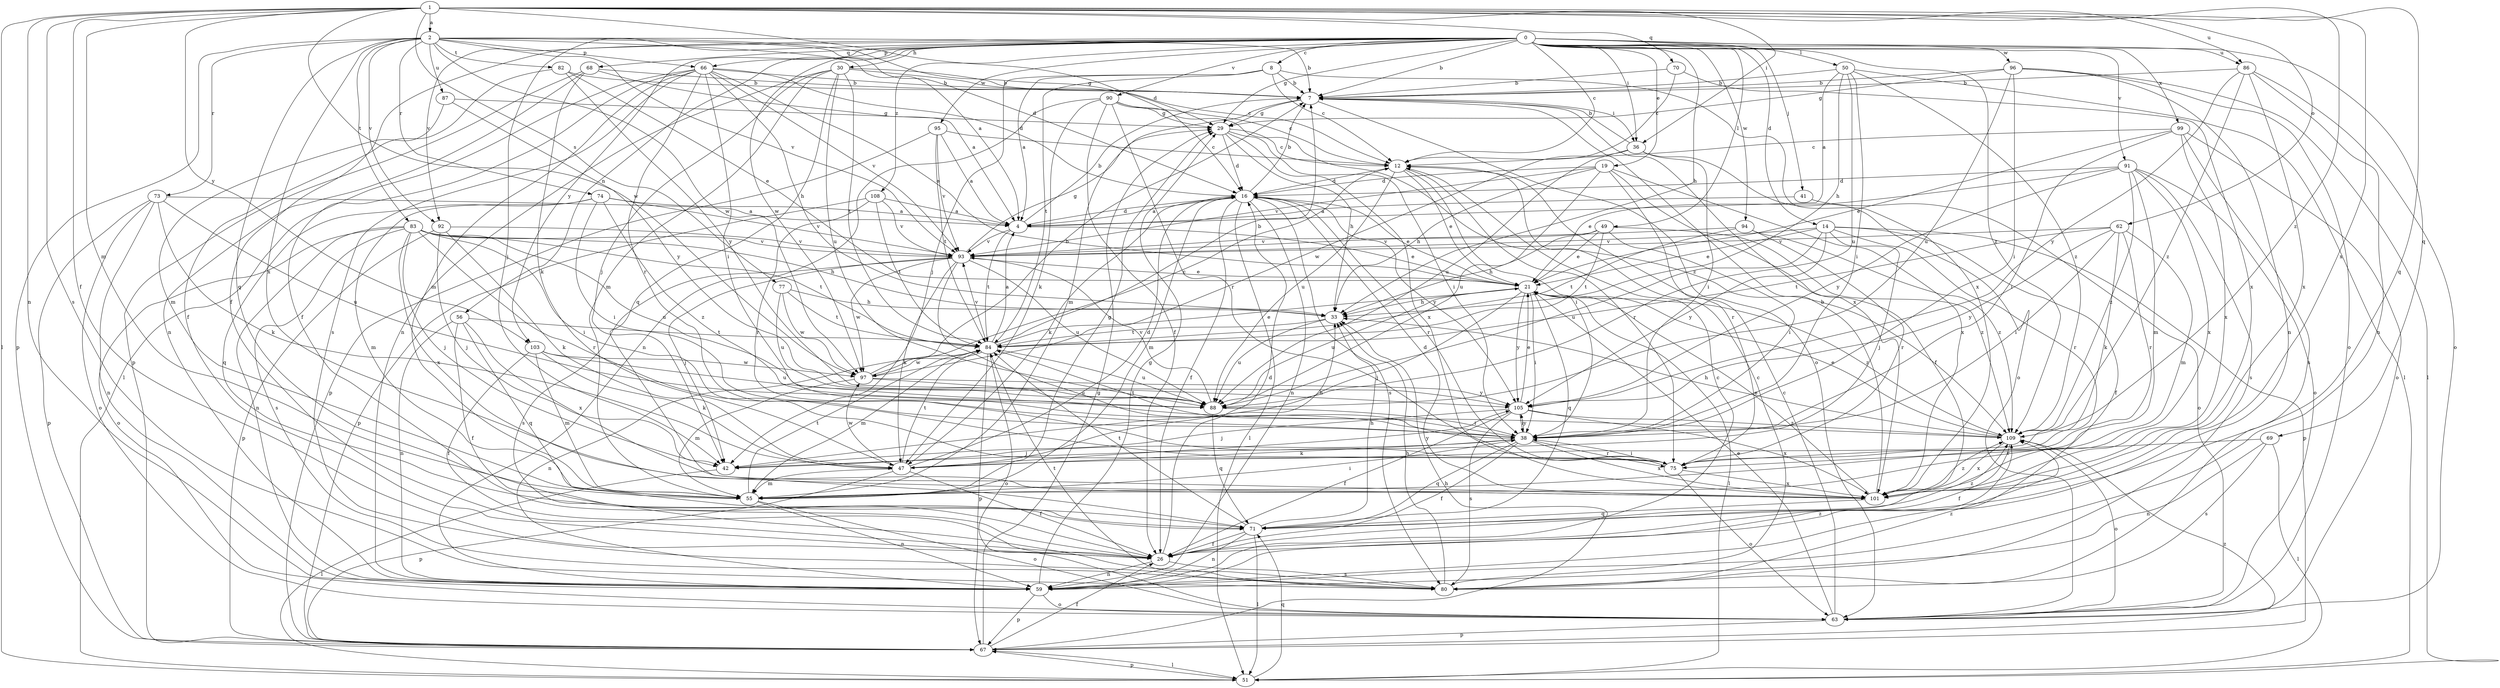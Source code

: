 strict digraph  {
0;
1;
2;
4;
7;
8;
12;
14;
16;
19;
21;
26;
29;
30;
33;
36;
38;
41;
42;
47;
49;
50;
51;
55;
56;
59;
62;
63;
66;
67;
68;
69;
70;
71;
73;
74;
75;
77;
80;
82;
83;
84;
86;
87;
88;
90;
91;
92;
93;
94;
95;
96;
97;
99;
101;
103;
105;
108;
109;
0 -> 7  [label=b];
0 -> 8  [label=c];
0 -> 12  [label=c];
0 -> 14  [label=d];
0 -> 19  [label=e];
0 -> 26  [label=f];
0 -> 29  [label=g];
0 -> 30  [label=h];
0 -> 33  [label=h];
0 -> 36  [label=i];
0 -> 41  [label=j];
0 -> 42  [label=j];
0 -> 49  [label=l];
0 -> 50  [label=l];
0 -> 56  [label=n];
0 -> 66  [label=p];
0 -> 68  [label=q];
0 -> 69  [label=q];
0 -> 86  [label=u];
0 -> 90  [label=v];
0 -> 91  [label=v];
0 -> 92  [label=v];
0 -> 94  [label=w];
0 -> 95  [label=w];
0 -> 96  [label=w];
0 -> 97  [label=w];
0 -> 99  [label=x];
0 -> 103  [label=y];
0 -> 108  [label=z];
0 -> 109  [label=z];
1 -> 2  [label=a];
1 -> 16  [label=d];
1 -> 26  [label=f];
1 -> 36  [label=i];
1 -> 51  [label=l];
1 -> 55  [label=m];
1 -> 59  [label=n];
1 -> 62  [label=o];
1 -> 70  [label=q];
1 -> 71  [label=q];
1 -> 77  [label=s];
1 -> 80  [label=s];
1 -> 86  [label=u];
1 -> 97  [label=w];
1 -> 101  [label=x];
1 -> 103  [label=y];
1 -> 109  [label=z];
2 -> 4  [label=a];
2 -> 7  [label=b];
2 -> 16  [label=d];
2 -> 29  [label=g];
2 -> 66  [label=p];
2 -> 67  [label=p];
2 -> 71  [label=q];
2 -> 73  [label=r];
2 -> 74  [label=r];
2 -> 82  [label=t];
2 -> 83  [label=t];
2 -> 87  [label=u];
2 -> 92  [label=v];
2 -> 93  [label=v];
2 -> 97  [label=w];
2 -> 101  [label=x];
4 -> 7  [label=b];
4 -> 16  [label=d];
4 -> 21  [label=e];
4 -> 84  [label=t];
4 -> 93  [label=v];
7 -> 29  [label=g];
7 -> 36  [label=i];
7 -> 55  [label=m];
7 -> 63  [label=o];
7 -> 101  [label=x];
8 -> 4  [label=a];
8 -> 7  [label=b];
8 -> 12  [label=c];
8 -> 42  [label=j];
8 -> 84  [label=t];
8 -> 101  [label=x];
12 -> 16  [label=d];
12 -> 21  [label=e];
12 -> 38  [label=i];
12 -> 75  [label=r];
12 -> 88  [label=u];
14 -> 21  [label=e];
14 -> 26  [label=f];
14 -> 42  [label=j];
14 -> 67  [label=p];
14 -> 75  [label=r];
14 -> 88  [label=u];
14 -> 93  [label=v];
14 -> 105  [label=y];
16 -> 4  [label=a];
16 -> 7  [label=b];
16 -> 21  [label=e];
16 -> 26  [label=f];
16 -> 47  [label=k];
16 -> 51  [label=l];
16 -> 55  [label=m];
16 -> 59  [label=n];
16 -> 75  [label=r];
16 -> 80  [label=s];
16 -> 105  [label=y];
19 -> 16  [label=d];
19 -> 26  [label=f];
19 -> 33  [label=h];
19 -> 75  [label=r];
19 -> 88  [label=u];
19 -> 93  [label=v];
19 -> 101  [label=x];
21 -> 33  [label=h];
21 -> 38  [label=i];
21 -> 42  [label=j];
21 -> 51  [label=l];
21 -> 71  [label=q];
21 -> 88  [label=u];
21 -> 105  [label=y];
21 -> 109  [label=z];
26 -> 16  [label=d];
26 -> 59  [label=n];
26 -> 80  [label=s];
29 -> 12  [label=c];
29 -> 16  [label=d];
29 -> 33  [label=h];
29 -> 38  [label=i];
29 -> 101  [label=x];
30 -> 7  [label=b];
30 -> 12  [label=c];
30 -> 42  [label=j];
30 -> 55  [label=m];
30 -> 59  [label=n];
30 -> 71  [label=q];
30 -> 84  [label=t];
30 -> 88  [label=u];
33 -> 84  [label=t];
33 -> 88  [label=u];
36 -> 7  [label=b];
36 -> 38  [label=i];
36 -> 63  [label=o];
36 -> 88  [label=u];
36 -> 97  [label=w];
38 -> 26  [label=f];
38 -> 42  [label=j];
38 -> 47  [label=k];
38 -> 71  [label=q];
38 -> 75  [label=r];
38 -> 84  [label=t];
38 -> 101  [label=x];
38 -> 105  [label=y];
41 -> 4  [label=a];
41 -> 63  [label=o];
42 -> 51  [label=l];
47 -> 16  [label=d];
47 -> 26  [label=f];
47 -> 33  [label=h];
47 -> 55  [label=m];
47 -> 67  [label=p];
47 -> 84  [label=t];
47 -> 97  [label=w];
47 -> 105  [label=y];
49 -> 21  [label=e];
49 -> 33  [label=h];
49 -> 38  [label=i];
49 -> 84  [label=t];
49 -> 93  [label=v];
49 -> 109  [label=z];
50 -> 4  [label=a];
50 -> 7  [label=b];
50 -> 33  [label=h];
50 -> 38  [label=i];
50 -> 51  [label=l];
50 -> 88  [label=u];
50 -> 109  [label=z];
51 -> 67  [label=p];
51 -> 71  [label=q];
55 -> 29  [label=g];
55 -> 38  [label=i];
55 -> 59  [label=n];
55 -> 63  [label=o];
55 -> 84  [label=t];
56 -> 26  [label=f];
56 -> 59  [label=n];
56 -> 71  [label=q];
56 -> 84  [label=t];
56 -> 101  [label=x];
59 -> 12  [label=c];
59 -> 29  [label=g];
59 -> 63  [label=o];
59 -> 67  [label=p];
59 -> 109  [label=z];
62 -> 38  [label=i];
62 -> 47  [label=k];
62 -> 55  [label=m];
62 -> 75  [label=r];
62 -> 84  [label=t];
62 -> 93  [label=v];
62 -> 105  [label=y];
63 -> 12  [label=c];
63 -> 21  [label=e];
63 -> 67  [label=p];
66 -> 7  [label=b];
66 -> 16  [label=d];
66 -> 21  [label=e];
66 -> 26  [label=f];
66 -> 33  [label=h];
66 -> 38  [label=i];
66 -> 51  [label=l];
66 -> 55  [label=m];
66 -> 75  [label=r];
66 -> 80  [label=s];
66 -> 93  [label=v];
67 -> 26  [label=f];
67 -> 29  [label=g];
67 -> 33  [label=h];
67 -> 51  [label=l];
67 -> 109  [label=z];
68 -> 4  [label=a];
68 -> 7  [label=b];
68 -> 47  [label=k];
68 -> 59  [label=n];
68 -> 67  [label=p];
69 -> 51  [label=l];
69 -> 59  [label=n];
69 -> 75  [label=r];
69 -> 80  [label=s];
70 -> 7  [label=b];
70 -> 12  [label=c];
70 -> 101  [label=x];
71 -> 26  [label=f];
71 -> 33  [label=h];
71 -> 51  [label=l];
71 -> 59  [label=n];
71 -> 84  [label=t];
71 -> 109  [label=z];
73 -> 4  [label=a];
73 -> 47  [label=k];
73 -> 59  [label=n];
73 -> 63  [label=o];
73 -> 67  [label=p];
73 -> 88  [label=u];
74 -> 4  [label=a];
74 -> 38  [label=i];
74 -> 55  [label=m];
74 -> 71  [label=q];
74 -> 93  [label=v];
74 -> 109  [label=z];
75 -> 38  [label=i];
75 -> 63  [label=o];
75 -> 101  [label=x];
77 -> 33  [label=h];
77 -> 84  [label=t];
77 -> 88  [label=u];
77 -> 97  [label=w];
80 -> 12  [label=c];
80 -> 33  [label=h];
80 -> 84  [label=t];
80 -> 109  [label=z];
82 -> 7  [label=b];
82 -> 21  [label=e];
82 -> 26  [label=f];
82 -> 105  [label=y];
83 -> 33  [label=h];
83 -> 38  [label=i];
83 -> 42  [label=j];
83 -> 59  [label=n];
83 -> 63  [label=o];
83 -> 75  [label=r];
83 -> 80  [label=s];
83 -> 84  [label=t];
83 -> 88  [label=u];
83 -> 93  [label=v];
83 -> 101  [label=x];
84 -> 4  [label=a];
84 -> 7  [label=b];
84 -> 21  [label=e];
84 -> 55  [label=m];
84 -> 59  [label=n];
84 -> 63  [label=o];
84 -> 67  [label=p];
84 -> 88  [label=u];
84 -> 93  [label=v];
84 -> 97  [label=w];
86 -> 7  [label=b];
86 -> 59  [label=n];
86 -> 63  [label=o];
86 -> 101  [label=x];
86 -> 105  [label=y];
86 -> 109  [label=z];
87 -> 29  [label=g];
87 -> 55  [label=m];
87 -> 105  [label=y];
88 -> 38  [label=i];
88 -> 71  [label=q];
88 -> 93  [label=v];
90 -> 12  [label=c];
90 -> 26  [label=f];
90 -> 29  [label=g];
90 -> 47  [label=k];
90 -> 59  [label=n];
90 -> 75  [label=r];
90 -> 109  [label=z];
91 -> 16  [label=d];
91 -> 21  [label=e];
91 -> 55  [label=m];
91 -> 63  [label=o];
91 -> 80  [label=s];
91 -> 101  [label=x];
91 -> 105  [label=y];
91 -> 109  [label=z];
92 -> 42  [label=j];
92 -> 47  [label=k];
92 -> 67  [label=p];
92 -> 93  [label=v];
93 -> 21  [label=e];
93 -> 29  [label=g];
93 -> 38  [label=i];
93 -> 42  [label=j];
93 -> 47  [label=k];
93 -> 80  [label=s];
93 -> 88  [label=u];
93 -> 97  [label=w];
94 -> 75  [label=r];
94 -> 84  [label=t];
94 -> 93  [label=v];
94 -> 109  [label=z];
95 -> 4  [label=a];
95 -> 12  [label=c];
95 -> 67  [label=p];
95 -> 84  [label=t];
95 -> 93  [label=v];
96 -> 7  [label=b];
96 -> 29  [label=g];
96 -> 38  [label=i];
96 -> 51  [label=l];
96 -> 59  [label=n];
96 -> 63  [label=o];
96 -> 88  [label=u];
97 -> 7  [label=b];
97 -> 12  [label=c];
97 -> 55  [label=m];
97 -> 88  [label=u];
97 -> 105  [label=y];
99 -> 12  [label=c];
99 -> 21  [label=e];
99 -> 38  [label=i];
99 -> 63  [label=o];
99 -> 80  [label=s];
99 -> 101  [label=x];
101 -> 7  [label=b];
101 -> 16  [label=d];
101 -> 21  [label=e];
101 -> 71  [label=q];
101 -> 109  [label=z];
103 -> 26  [label=f];
103 -> 47  [label=k];
103 -> 55  [label=m];
103 -> 88  [label=u];
103 -> 97  [label=w];
105 -> 21  [label=e];
105 -> 26  [label=f];
105 -> 38  [label=i];
105 -> 42  [label=j];
105 -> 80  [label=s];
105 -> 101  [label=x];
105 -> 109  [label=z];
108 -> 4  [label=a];
108 -> 67  [label=p];
108 -> 75  [label=r];
108 -> 84  [label=t];
108 -> 93  [label=v];
109 -> 21  [label=e];
109 -> 26  [label=f];
109 -> 33  [label=h];
109 -> 63  [label=o];
109 -> 101  [label=x];
}
